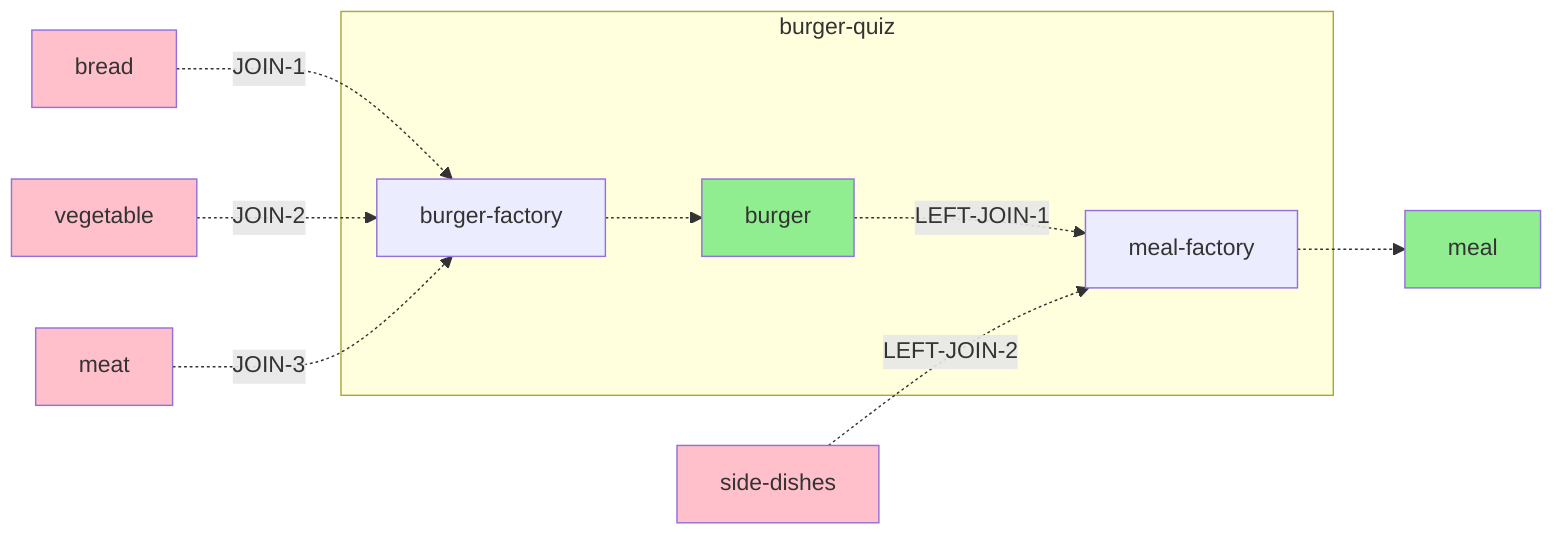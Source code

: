 flowchart LR
    bread
    vegetable
    meat
    side-dishes
    meal
    subgraph burger-quiz
        burger-factory .-> burger
        meal-factory
    end
    bread -. JOIN-1 .-> burger-factory
    vegetable -. JOIN-2 .-> burger-factory
    meat -. JOIN-3 .-> burger-factory
    burger -. LEFT-JOIN-1 .-> meal-factory
    side-dishes -. LEFT-JOIN-2 .-> meal-factory
    meal-factory .-> meal

style bread fill:pink
style vegetable fill:pink
style meat fill:pink
style side-dishes fill:pink
style burger fill:lightgreen
style meal fill:lightgreen